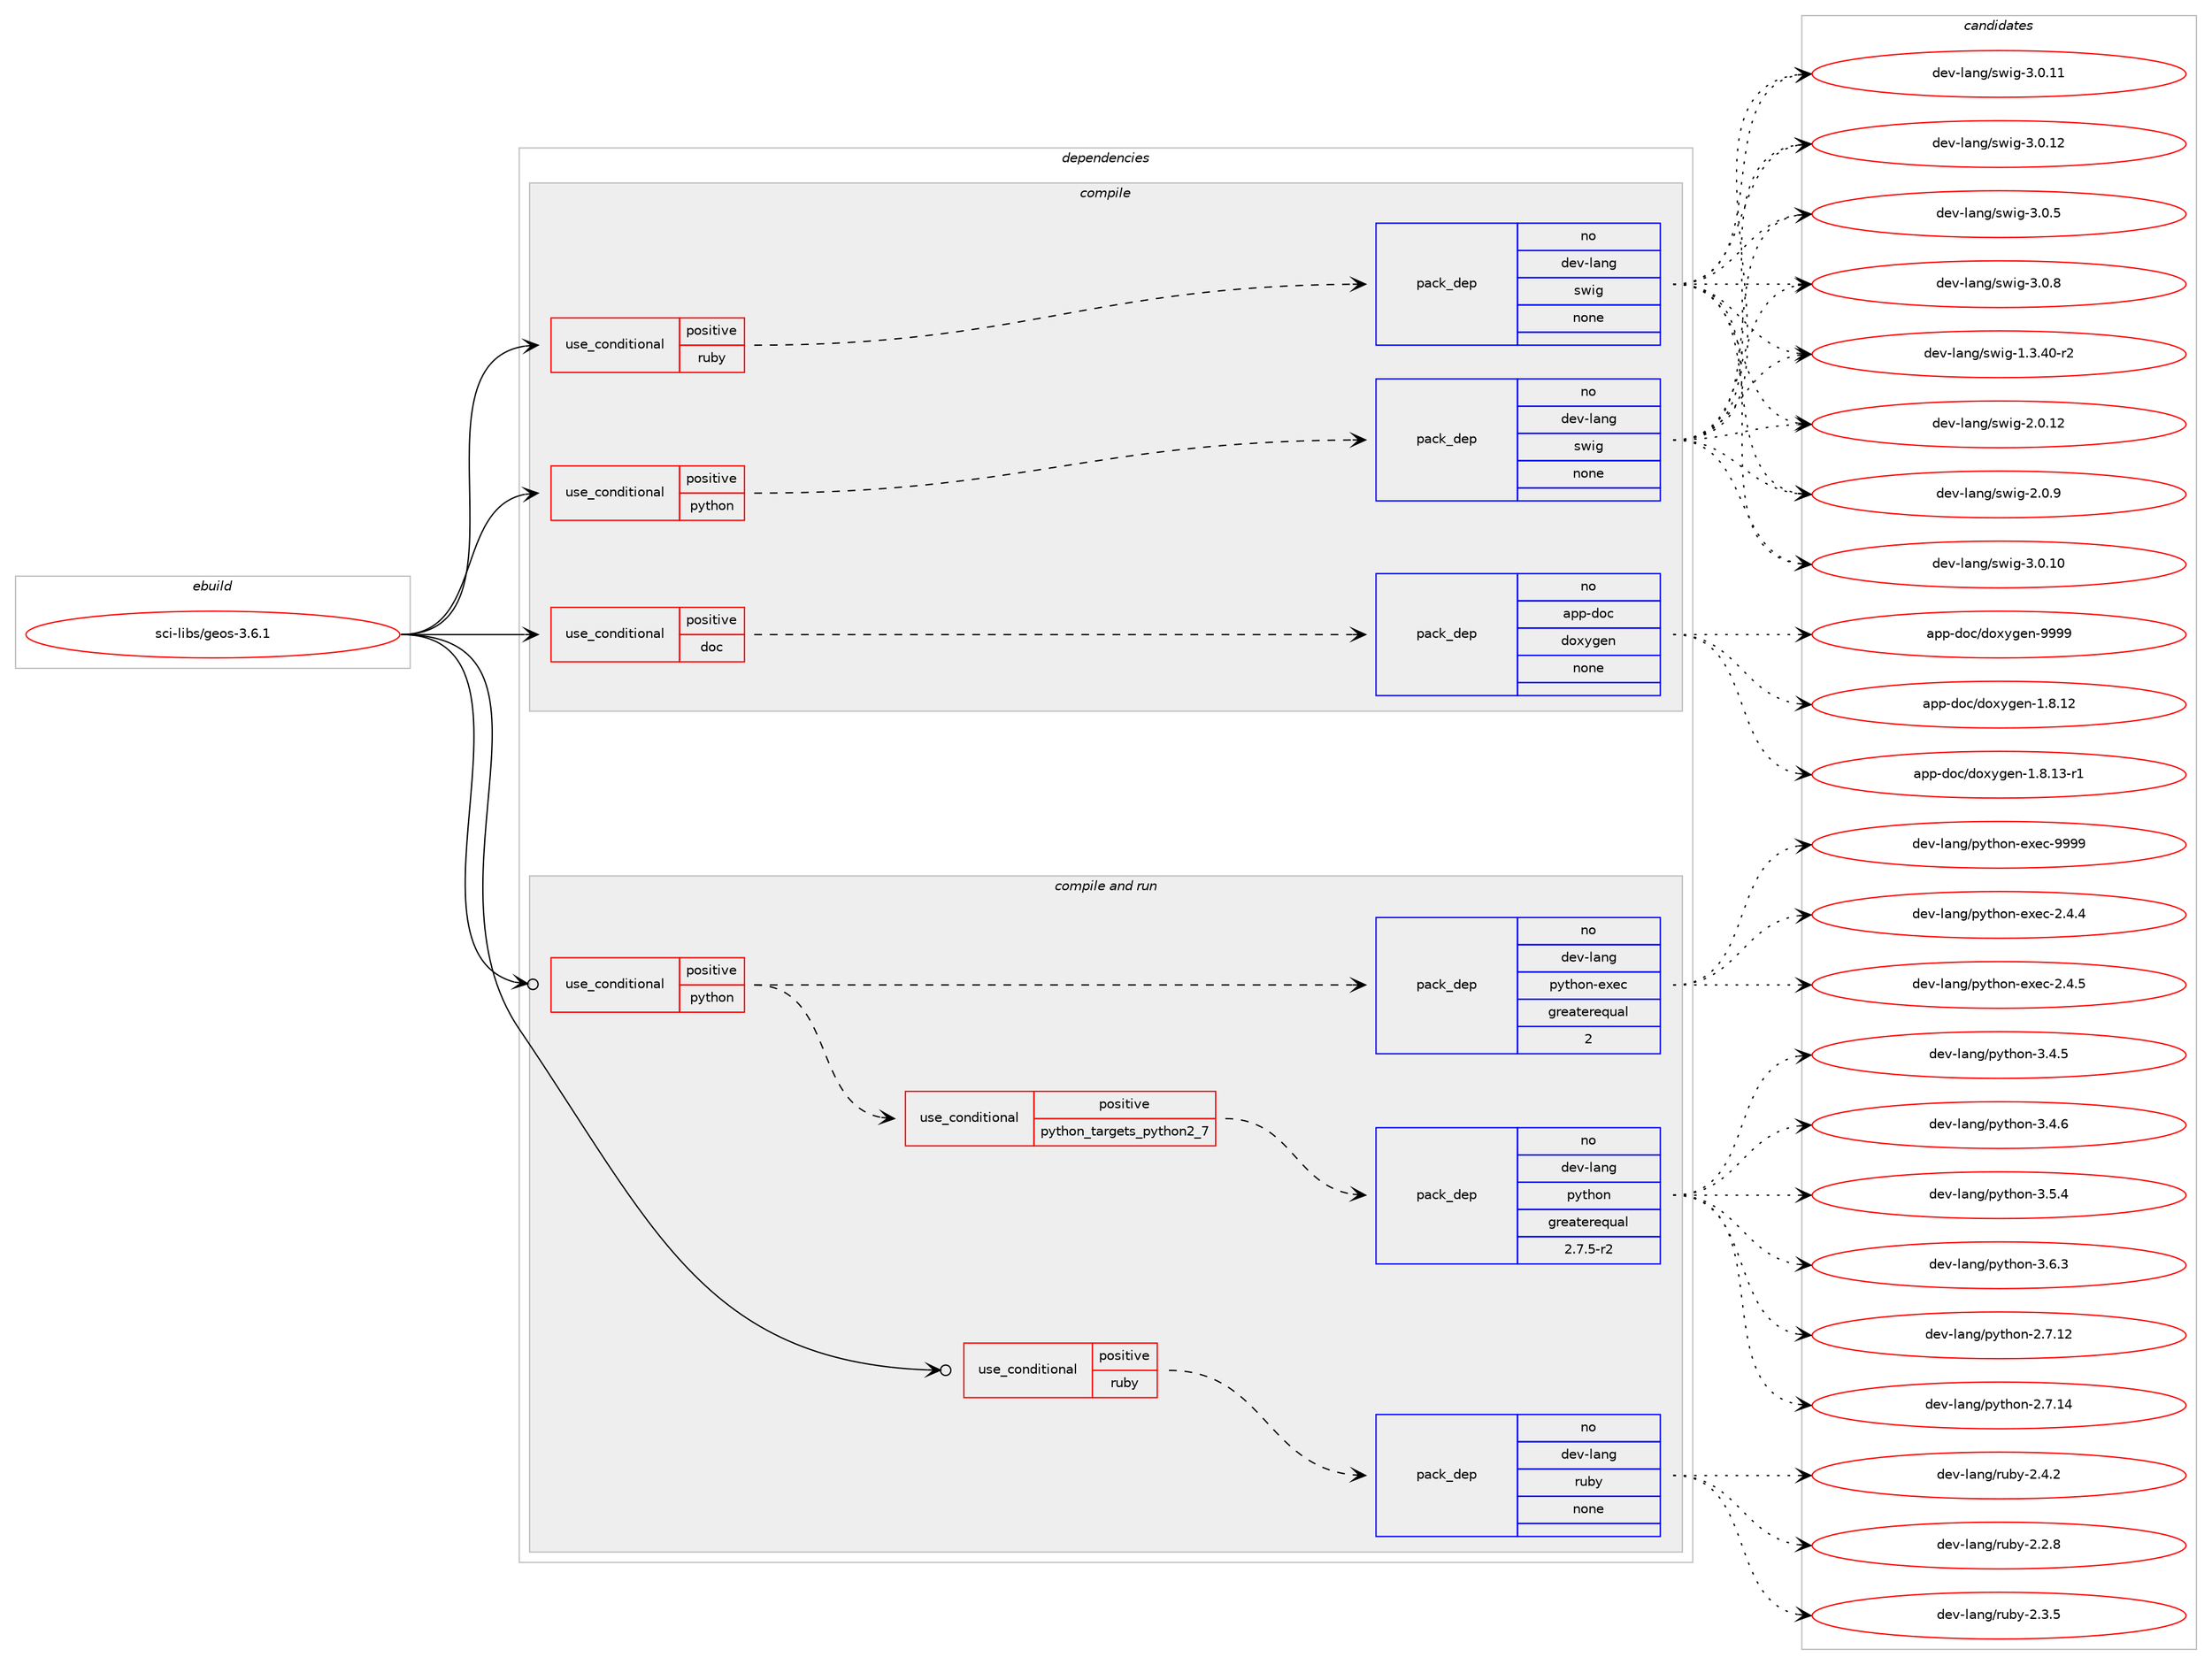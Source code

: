 digraph prolog {

# *************
# Graph options
# *************

newrank=true;
concentrate=true;
compound=true;
graph [rankdir=LR,fontname=Helvetica,fontsize=10,ranksep=1.5];#, ranksep=2.5, nodesep=0.2];
edge  [arrowhead=vee];
node  [fontname=Helvetica,fontsize=10];

# **********
# The ebuild
# **********

subgraph cluster_leftcol {
color=gray;
rank=same;
label=<<i>ebuild</i>>;
id [label="sci-libs/geos-3.6.1", color=red, width=4, href="../sci-libs/geos-3.6.1.svg"];
}

# ****************
# The dependencies
# ****************

subgraph cluster_midcol {
color=gray;
label=<<i>dependencies</i>>;
subgraph cluster_compile {
fillcolor="#eeeeee";
style=filled;
label=<<i>compile</i>>;
subgraph cond110467 {
dependency451273 [label=<<TABLE BORDER="0" CELLBORDER="1" CELLSPACING="0" CELLPADDING="4"><TR><TD ROWSPAN="3" CELLPADDING="10">use_conditional</TD></TR><TR><TD>positive</TD></TR><TR><TD>doc</TD></TR></TABLE>>, shape=none, color=red];
subgraph pack332948 {
dependency451274 [label=<<TABLE BORDER="0" CELLBORDER="1" CELLSPACING="0" CELLPADDING="4" WIDTH="220"><TR><TD ROWSPAN="6" CELLPADDING="30">pack_dep</TD></TR><TR><TD WIDTH="110">no</TD></TR><TR><TD>app-doc</TD></TR><TR><TD>doxygen</TD></TR><TR><TD>none</TD></TR><TR><TD></TD></TR></TABLE>>, shape=none, color=blue];
}
dependency451273:e -> dependency451274:w [weight=20,style="dashed",arrowhead="vee"];
}
id:e -> dependency451273:w [weight=20,style="solid",arrowhead="vee"];
subgraph cond110468 {
dependency451275 [label=<<TABLE BORDER="0" CELLBORDER="1" CELLSPACING="0" CELLPADDING="4"><TR><TD ROWSPAN="3" CELLPADDING="10">use_conditional</TD></TR><TR><TD>positive</TD></TR><TR><TD>python</TD></TR></TABLE>>, shape=none, color=red];
subgraph pack332949 {
dependency451276 [label=<<TABLE BORDER="0" CELLBORDER="1" CELLSPACING="0" CELLPADDING="4" WIDTH="220"><TR><TD ROWSPAN="6" CELLPADDING="30">pack_dep</TD></TR><TR><TD WIDTH="110">no</TD></TR><TR><TD>dev-lang</TD></TR><TR><TD>swig</TD></TR><TR><TD>none</TD></TR><TR><TD></TD></TR></TABLE>>, shape=none, color=blue];
}
dependency451275:e -> dependency451276:w [weight=20,style="dashed",arrowhead="vee"];
}
id:e -> dependency451275:w [weight=20,style="solid",arrowhead="vee"];
subgraph cond110469 {
dependency451277 [label=<<TABLE BORDER="0" CELLBORDER="1" CELLSPACING="0" CELLPADDING="4"><TR><TD ROWSPAN="3" CELLPADDING="10">use_conditional</TD></TR><TR><TD>positive</TD></TR><TR><TD>ruby</TD></TR></TABLE>>, shape=none, color=red];
subgraph pack332950 {
dependency451278 [label=<<TABLE BORDER="0" CELLBORDER="1" CELLSPACING="0" CELLPADDING="4" WIDTH="220"><TR><TD ROWSPAN="6" CELLPADDING="30">pack_dep</TD></TR><TR><TD WIDTH="110">no</TD></TR><TR><TD>dev-lang</TD></TR><TR><TD>swig</TD></TR><TR><TD>none</TD></TR><TR><TD></TD></TR></TABLE>>, shape=none, color=blue];
}
dependency451277:e -> dependency451278:w [weight=20,style="dashed",arrowhead="vee"];
}
id:e -> dependency451277:w [weight=20,style="solid",arrowhead="vee"];
}
subgraph cluster_compileandrun {
fillcolor="#eeeeee";
style=filled;
label=<<i>compile and run</i>>;
subgraph cond110470 {
dependency451279 [label=<<TABLE BORDER="0" CELLBORDER="1" CELLSPACING="0" CELLPADDING="4"><TR><TD ROWSPAN="3" CELLPADDING="10">use_conditional</TD></TR><TR><TD>positive</TD></TR><TR><TD>python</TD></TR></TABLE>>, shape=none, color=red];
subgraph cond110471 {
dependency451280 [label=<<TABLE BORDER="0" CELLBORDER="1" CELLSPACING="0" CELLPADDING="4"><TR><TD ROWSPAN="3" CELLPADDING="10">use_conditional</TD></TR><TR><TD>positive</TD></TR><TR><TD>python_targets_python2_7</TD></TR></TABLE>>, shape=none, color=red];
subgraph pack332951 {
dependency451281 [label=<<TABLE BORDER="0" CELLBORDER="1" CELLSPACING="0" CELLPADDING="4" WIDTH="220"><TR><TD ROWSPAN="6" CELLPADDING="30">pack_dep</TD></TR><TR><TD WIDTH="110">no</TD></TR><TR><TD>dev-lang</TD></TR><TR><TD>python</TD></TR><TR><TD>greaterequal</TD></TR><TR><TD>2.7.5-r2</TD></TR></TABLE>>, shape=none, color=blue];
}
dependency451280:e -> dependency451281:w [weight=20,style="dashed",arrowhead="vee"];
}
dependency451279:e -> dependency451280:w [weight=20,style="dashed",arrowhead="vee"];
subgraph pack332952 {
dependency451282 [label=<<TABLE BORDER="0" CELLBORDER="1" CELLSPACING="0" CELLPADDING="4" WIDTH="220"><TR><TD ROWSPAN="6" CELLPADDING="30">pack_dep</TD></TR><TR><TD WIDTH="110">no</TD></TR><TR><TD>dev-lang</TD></TR><TR><TD>python-exec</TD></TR><TR><TD>greaterequal</TD></TR><TR><TD>2</TD></TR></TABLE>>, shape=none, color=blue];
}
dependency451279:e -> dependency451282:w [weight=20,style="dashed",arrowhead="vee"];
}
id:e -> dependency451279:w [weight=20,style="solid",arrowhead="odotvee"];
subgraph cond110472 {
dependency451283 [label=<<TABLE BORDER="0" CELLBORDER="1" CELLSPACING="0" CELLPADDING="4"><TR><TD ROWSPAN="3" CELLPADDING="10">use_conditional</TD></TR><TR><TD>positive</TD></TR><TR><TD>ruby</TD></TR></TABLE>>, shape=none, color=red];
subgraph pack332953 {
dependency451284 [label=<<TABLE BORDER="0" CELLBORDER="1" CELLSPACING="0" CELLPADDING="4" WIDTH="220"><TR><TD ROWSPAN="6" CELLPADDING="30">pack_dep</TD></TR><TR><TD WIDTH="110">no</TD></TR><TR><TD>dev-lang</TD></TR><TR><TD>ruby</TD></TR><TR><TD>none</TD></TR><TR><TD></TD></TR></TABLE>>, shape=none, color=blue];
}
dependency451283:e -> dependency451284:w [weight=20,style="dashed",arrowhead="vee"];
}
id:e -> dependency451283:w [weight=20,style="solid",arrowhead="odotvee"];
}
subgraph cluster_run {
fillcolor="#eeeeee";
style=filled;
label=<<i>run</i>>;
}
}

# **************
# The candidates
# **************

subgraph cluster_choices {
rank=same;
color=gray;
label=<<i>candidates</i>>;

subgraph choice332948 {
color=black;
nodesep=1;
choice9711211245100111994710011112012110310111045494656464950 [label="app-doc/doxygen-1.8.12", color=red, width=4,href="../app-doc/doxygen-1.8.12.svg"];
choice97112112451001119947100111120121103101110454946564649514511449 [label="app-doc/doxygen-1.8.13-r1", color=red, width=4,href="../app-doc/doxygen-1.8.13-r1.svg"];
choice971121124510011199471001111201211031011104557575757 [label="app-doc/doxygen-9999", color=red, width=4,href="../app-doc/doxygen-9999.svg"];
dependency451274:e -> choice9711211245100111994710011112012110310111045494656464950:w [style=dotted,weight="100"];
dependency451274:e -> choice97112112451001119947100111120121103101110454946564649514511449:w [style=dotted,weight="100"];
dependency451274:e -> choice971121124510011199471001111201211031011104557575757:w [style=dotted,weight="100"];
}
subgraph choice332949 {
color=black;
nodesep=1;
choice100101118451089711010347115119105103454946514652484511450 [label="dev-lang/swig-1.3.40-r2", color=red, width=4,href="../dev-lang/swig-1.3.40-r2.svg"];
choice10010111845108971101034711511910510345504648464950 [label="dev-lang/swig-2.0.12", color=red, width=4,href="../dev-lang/swig-2.0.12.svg"];
choice100101118451089711010347115119105103455046484657 [label="dev-lang/swig-2.0.9", color=red, width=4,href="../dev-lang/swig-2.0.9.svg"];
choice10010111845108971101034711511910510345514648464948 [label="dev-lang/swig-3.0.10", color=red, width=4,href="../dev-lang/swig-3.0.10.svg"];
choice10010111845108971101034711511910510345514648464949 [label="dev-lang/swig-3.0.11", color=red, width=4,href="../dev-lang/swig-3.0.11.svg"];
choice10010111845108971101034711511910510345514648464950 [label="dev-lang/swig-3.0.12", color=red, width=4,href="../dev-lang/swig-3.0.12.svg"];
choice100101118451089711010347115119105103455146484653 [label="dev-lang/swig-3.0.5", color=red, width=4,href="../dev-lang/swig-3.0.5.svg"];
choice100101118451089711010347115119105103455146484656 [label="dev-lang/swig-3.0.8", color=red, width=4,href="../dev-lang/swig-3.0.8.svg"];
dependency451276:e -> choice100101118451089711010347115119105103454946514652484511450:w [style=dotted,weight="100"];
dependency451276:e -> choice10010111845108971101034711511910510345504648464950:w [style=dotted,weight="100"];
dependency451276:e -> choice100101118451089711010347115119105103455046484657:w [style=dotted,weight="100"];
dependency451276:e -> choice10010111845108971101034711511910510345514648464948:w [style=dotted,weight="100"];
dependency451276:e -> choice10010111845108971101034711511910510345514648464949:w [style=dotted,weight="100"];
dependency451276:e -> choice10010111845108971101034711511910510345514648464950:w [style=dotted,weight="100"];
dependency451276:e -> choice100101118451089711010347115119105103455146484653:w [style=dotted,weight="100"];
dependency451276:e -> choice100101118451089711010347115119105103455146484656:w [style=dotted,weight="100"];
}
subgraph choice332950 {
color=black;
nodesep=1;
choice100101118451089711010347115119105103454946514652484511450 [label="dev-lang/swig-1.3.40-r2", color=red, width=4,href="../dev-lang/swig-1.3.40-r2.svg"];
choice10010111845108971101034711511910510345504648464950 [label="dev-lang/swig-2.0.12", color=red, width=4,href="../dev-lang/swig-2.0.12.svg"];
choice100101118451089711010347115119105103455046484657 [label="dev-lang/swig-2.0.9", color=red, width=4,href="../dev-lang/swig-2.0.9.svg"];
choice10010111845108971101034711511910510345514648464948 [label="dev-lang/swig-3.0.10", color=red, width=4,href="../dev-lang/swig-3.0.10.svg"];
choice10010111845108971101034711511910510345514648464949 [label="dev-lang/swig-3.0.11", color=red, width=4,href="../dev-lang/swig-3.0.11.svg"];
choice10010111845108971101034711511910510345514648464950 [label="dev-lang/swig-3.0.12", color=red, width=4,href="../dev-lang/swig-3.0.12.svg"];
choice100101118451089711010347115119105103455146484653 [label="dev-lang/swig-3.0.5", color=red, width=4,href="../dev-lang/swig-3.0.5.svg"];
choice100101118451089711010347115119105103455146484656 [label="dev-lang/swig-3.0.8", color=red, width=4,href="../dev-lang/swig-3.0.8.svg"];
dependency451278:e -> choice100101118451089711010347115119105103454946514652484511450:w [style=dotted,weight="100"];
dependency451278:e -> choice10010111845108971101034711511910510345504648464950:w [style=dotted,weight="100"];
dependency451278:e -> choice100101118451089711010347115119105103455046484657:w [style=dotted,weight="100"];
dependency451278:e -> choice10010111845108971101034711511910510345514648464948:w [style=dotted,weight="100"];
dependency451278:e -> choice10010111845108971101034711511910510345514648464949:w [style=dotted,weight="100"];
dependency451278:e -> choice10010111845108971101034711511910510345514648464950:w [style=dotted,weight="100"];
dependency451278:e -> choice100101118451089711010347115119105103455146484653:w [style=dotted,weight="100"];
dependency451278:e -> choice100101118451089711010347115119105103455146484656:w [style=dotted,weight="100"];
}
subgraph choice332951 {
color=black;
nodesep=1;
choice10010111845108971101034711212111610411111045504655464950 [label="dev-lang/python-2.7.12", color=red, width=4,href="../dev-lang/python-2.7.12.svg"];
choice10010111845108971101034711212111610411111045504655464952 [label="dev-lang/python-2.7.14", color=red, width=4,href="../dev-lang/python-2.7.14.svg"];
choice100101118451089711010347112121116104111110455146524653 [label="dev-lang/python-3.4.5", color=red, width=4,href="../dev-lang/python-3.4.5.svg"];
choice100101118451089711010347112121116104111110455146524654 [label="dev-lang/python-3.4.6", color=red, width=4,href="../dev-lang/python-3.4.6.svg"];
choice100101118451089711010347112121116104111110455146534652 [label="dev-lang/python-3.5.4", color=red, width=4,href="../dev-lang/python-3.5.4.svg"];
choice100101118451089711010347112121116104111110455146544651 [label="dev-lang/python-3.6.3", color=red, width=4,href="../dev-lang/python-3.6.3.svg"];
dependency451281:e -> choice10010111845108971101034711212111610411111045504655464950:w [style=dotted,weight="100"];
dependency451281:e -> choice10010111845108971101034711212111610411111045504655464952:w [style=dotted,weight="100"];
dependency451281:e -> choice100101118451089711010347112121116104111110455146524653:w [style=dotted,weight="100"];
dependency451281:e -> choice100101118451089711010347112121116104111110455146524654:w [style=dotted,weight="100"];
dependency451281:e -> choice100101118451089711010347112121116104111110455146534652:w [style=dotted,weight="100"];
dependency451281:e -> choice100101118451089711010347112121116104111110455146544651:w [style=dotted,weight="100"];
}
subgraph choice332952 {
color=black;
nodesep=1;
choice1001011184510897110103471121211161041111104510112010199455046524652 [label="dev-lang/python-exec-2.4.4", color=red, width=4,href="../dev-lang/python-exec-2.4.4.svg"];
choice1001011184510897110103471121211161041111104510112010199455046524653 [label="dev-lang/python-exec-2.4.5", color=red, width=4,href="../dev-lang/python-exec-2.4.5.svg"];
choice10010111845108971101034711212111610411111045101120101994557575757 [label="dev-lang/python-exec-9999", color=red, width=4,href="../dev-lang/python-exec-9999.svg"];
dependency451282:e -> choice1001011184510897110103471121211161041111104510112010199455046524652:w [style=dotted,weight="100"];
dependency451282:e -> choice1001011184510897110103471121211161041111104510112010199455046524653:w [style=dotted,weight="100"];
dependency451282:e -> choice10010111845108971101034711212111610411111045101120101994557575757:w [style=dotted,weight="100"];
}
subgraph choice332953 {
color=black;
nodesep=1;
choice10010111845108971101034711411798121455046504656 [label="dev-lang/ruby-2.2.8", color=red, width=4,href="../dev-lang/ruby-2.2.8.svg"];
choice10010111845108971101034711411798121455046514653 [label="dev-lang/ruby-2.3.5", color=red, width=4,href="../dev-lang/ruby-2.3.5.svg"];
choice10010111845108971101034711411798121455046524650 [label="dev-lang/ruby-2.4.2", color=red, width=4,href="../dev-lang/ruby-2.4.2.svg"];
dependency451284:e -> choice10010111845108971101034711411798121455046504656:w [style=dotted,weight="100"];
dependency451284:e -> choice10010111845108971101034711411798121455046514653:w [style=dotted,weight="100"];
dependency451284:e -> choice10010111845108971101034711411798121455046524650:w [style=dotted,weight="100"];
}
}

}

